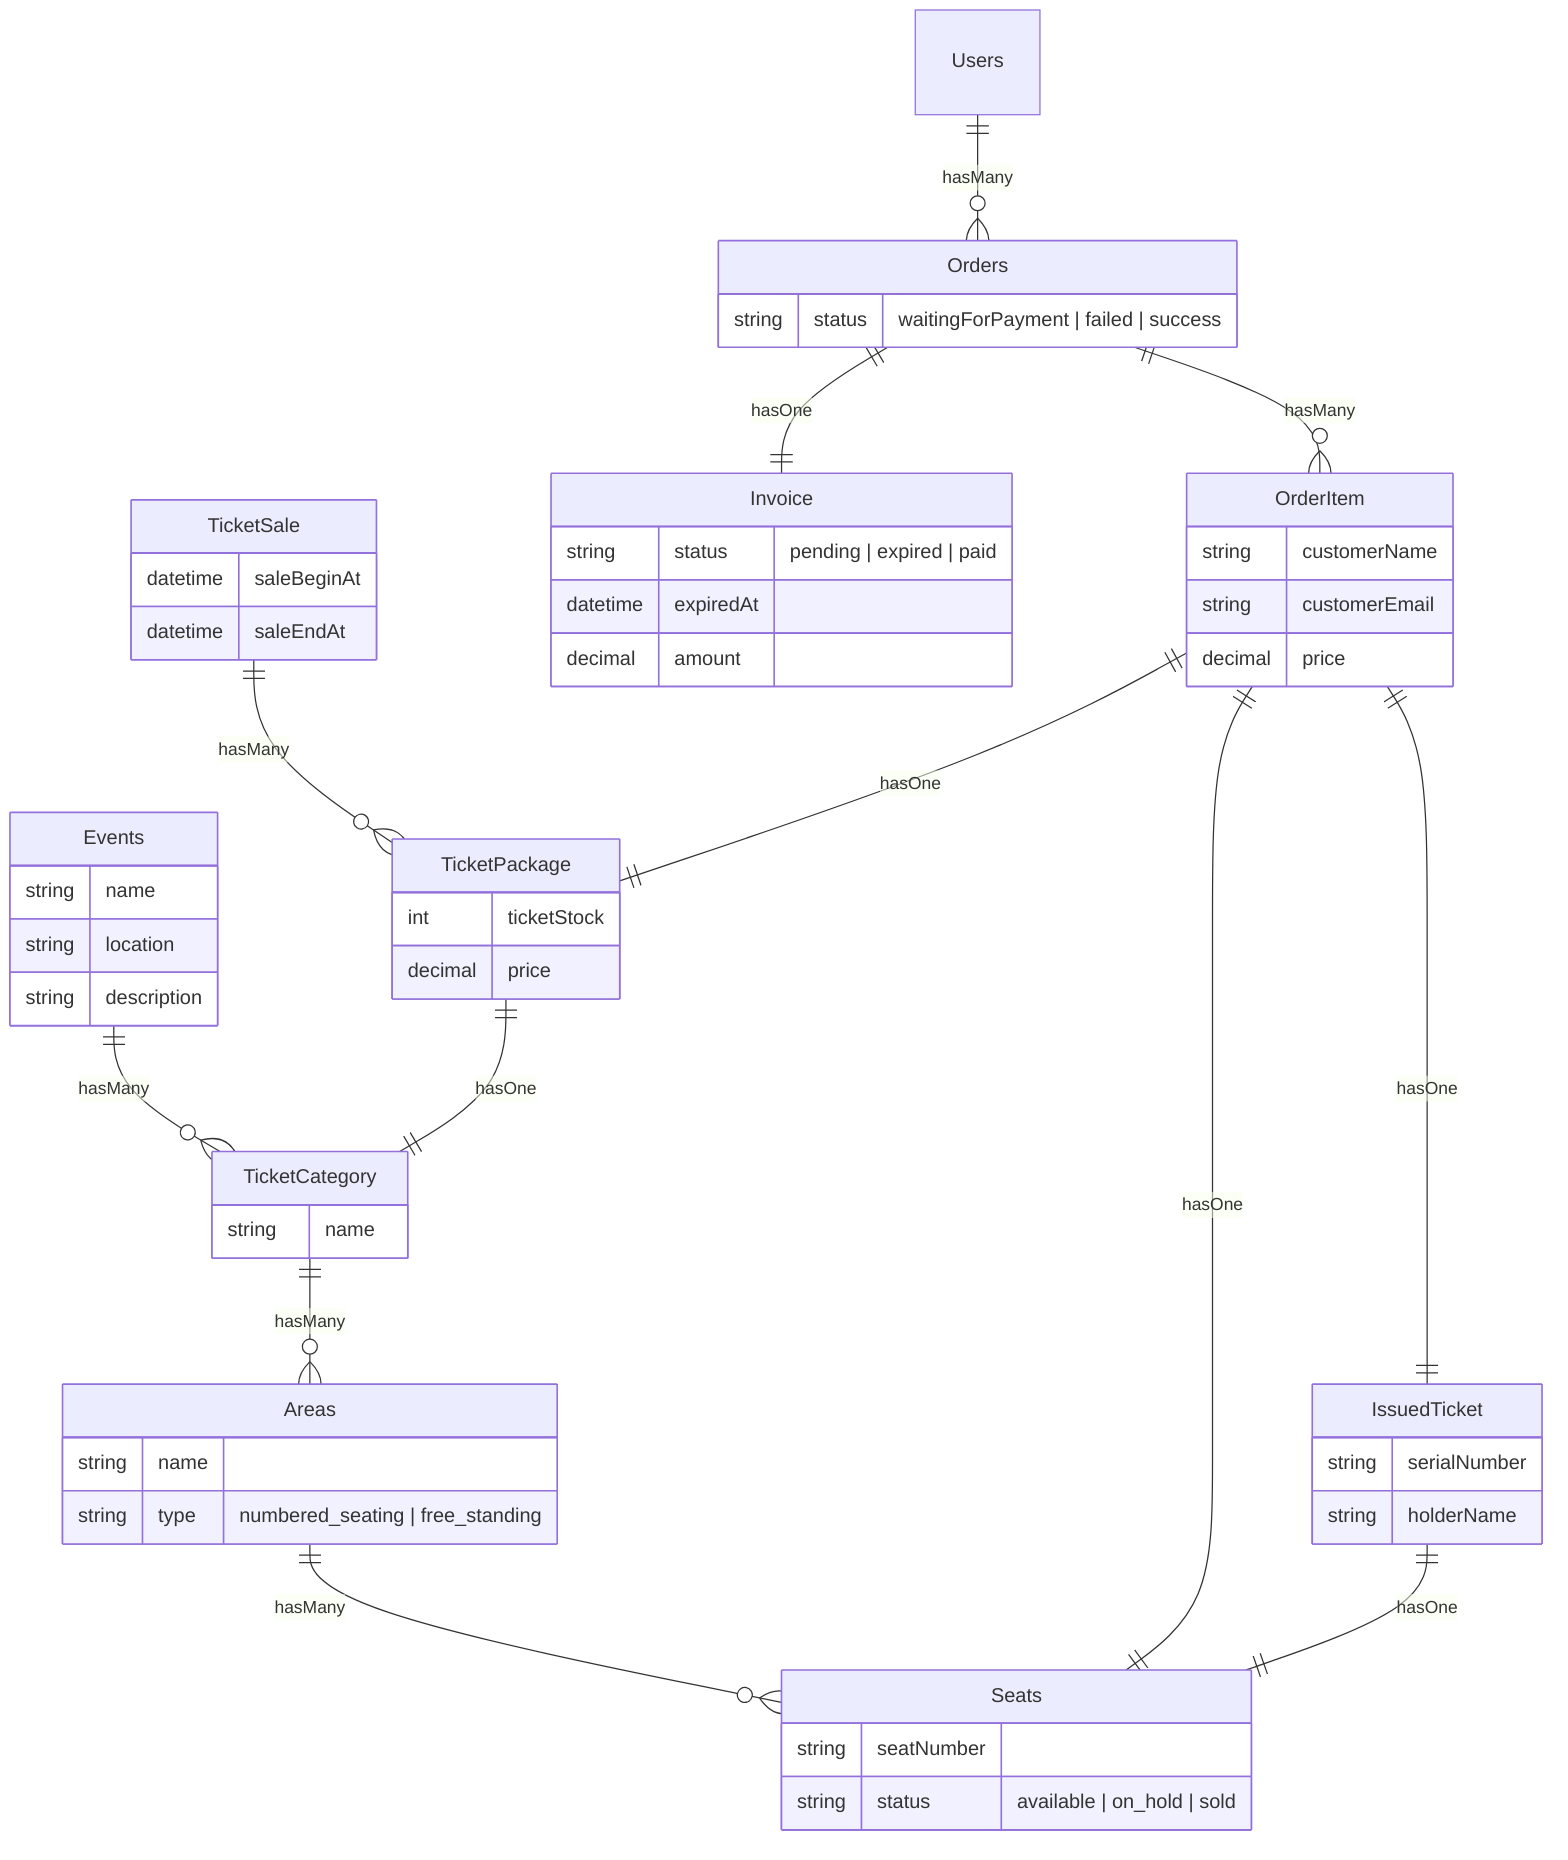 erDiagram
    Events ||--o{ TicketCategory : "hasMany"
    Events {
        string name
        string location
        string description
    }

    TicketCategory ||--o{ Areas : "hasMany"
    TicketCategory {
        string name
    }

    Areas ||--o{ Seats : "hasMany"
    Areas {
        string name
        string type "numbered_seating | free_standing"
    }

    Seats {
        string seatNumber
        string status "available | on_hold | sold"
    }

    TicketSale ||--o{ TicketPackage : "hasMany"
    TicketSale {
        datetime saleBeginAt
        datetime saleEndAt
    }

    TicketPackage ||--|| TicketCategory : "hasOne"
    TicketPackage {
        int ticketStock
        decimal price
    }

    Users ||--o{ Orders : "hasMany"
    Users {
    }

    Orders ||--|| Invoice : "hasOne"
    Orders ||--o{ OrderItem : "hasMany"
    Orders {
        string status "waitingForPayment | failed | success"
    }

    Invoice {
        string status "pending | expired | paid"
        datetime expiredAt
        decimal amount
    }

    OrderItem ||--|| TicketPackage : "hasOne"
    OrderItem ||--|| Seats : "hasOne"
    OrderItem ||--|| IssuedTicket : "hasOne"
    OrderItem {
        string customerName
        string customerEmail
        decimal price
    }

    IssuedTicket ||--|| Seats : "hasOne"
    IssuedTicket {
        string serialNumber
        string holderName
    }